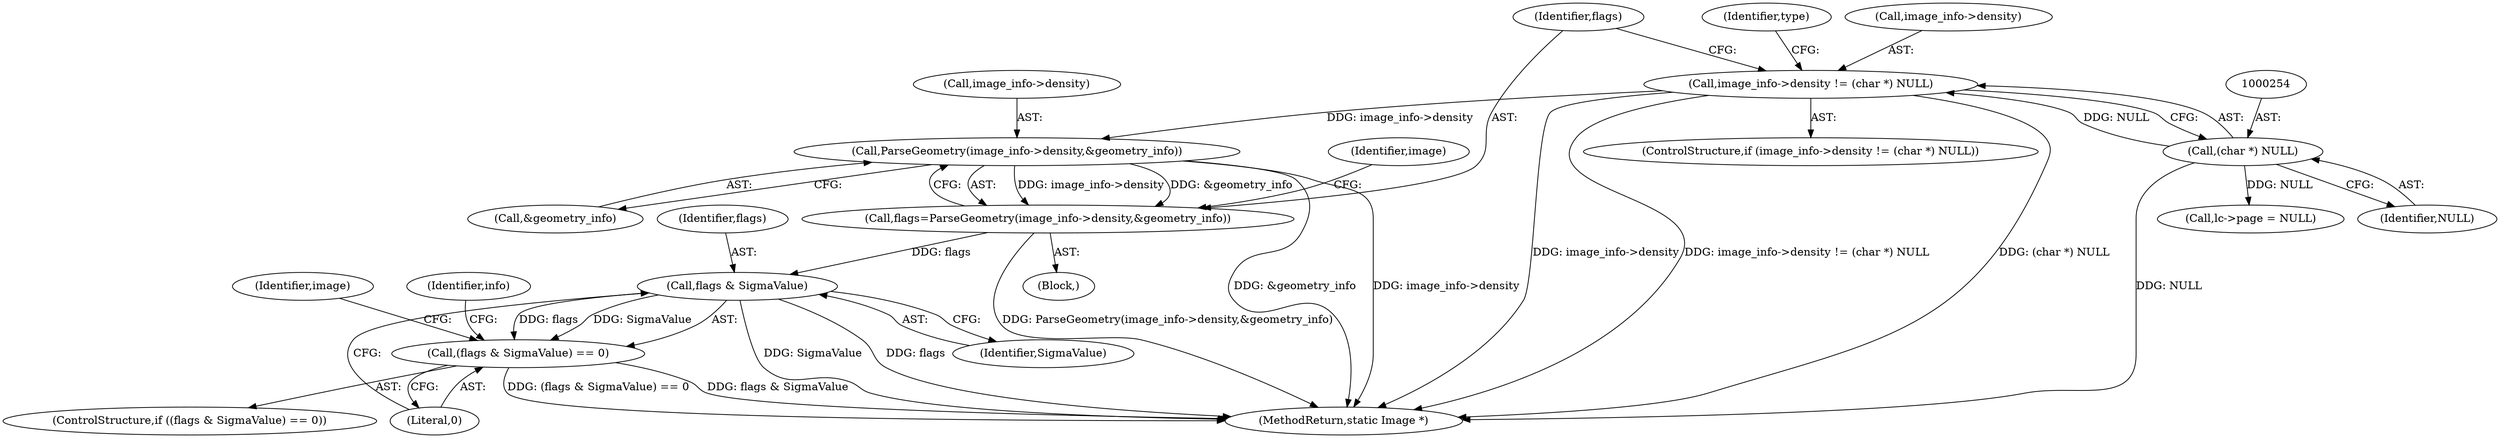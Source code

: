 digraph "0_ImageMagick_f6e9d0d9955e85bdd7540b251cd50d598dacc5e6_11@pointer" {
"1000249" [label="(Call,image_info->density != (char *) NULL)"];
"1000253" [label="(Call,(char *) NULL)"];
"1000261" [label="(Call,ParseGeometry(image_info->density,&geometry_info))"];
"1000259" [label="(Call,flags=ParseGeometry(image_info->density,&geometry_info))"];
"1000283" [label="(Call,flags & SigmaValue)"];
"1000282" [label="(Call,(flags & SigmaValue) == 0)"];
"1000260" [label="(Identifier,flags)"];
"1000259" [label="(Call,flags=ParseGeometry(image_info->density,&geometry_info))"];
"1000265" [label="(Call,&geometry_info)"];
"1000256" [label="(Block,)"];
"1000249" [label="(Call,image_info->density != (char *) NULL)"];
"1000262" [label="(Call,image_info->density)"];
"1000342" [label="(Identifier,type)"];
"1000248" [label="(ControlStructure,if (image_info->density != (char *) NULL))"];
"1000501" [label="(Call,lc->page = NULL)"];
"1000284" [label="(Identifier,flags)"];
"1000281" [label="(ControlStructure,if ((flags & SigmaValue) == 0))"];
"1000269" [label="(Identifier,image)"];
"1000255" [label="(Identifier,NULL)"];
"1000296" [label="(Identifier,info)"];
"1000516" [label="(MethodReturn,static Image *)"];
"1000261" [label="(Call,ParseGeometry(image_info->density,&geometry_info))"];
"1000286" [label="(Literal,0)"];
"1000250" [label="(Call,image_info->density)"];
"1000253" [label="(Call,(char *) NULL)"];
"1000285" [label="(Identifier,SigmaValue)"];
"1000282" [label="(Call,(flags & SigmaValue) == 0)"];
"1000283" [label="(Call,flags & SigmaValue)"];
"1000289" [label="(Identifier,image)"];
"1000249" -> "1000248"  [label="AST: "];
"1000249" -> "1000253"  [label="CFG: "];
"1000250" -> "1000249"  [label="AST: "];
"1000253" -> "1000249"  [label="AST: "];
"1000260" -> "1000249"  [label="CFG: "];
"1000342" -> "1000249"  [label="CFG: "];
"1000249" -> "1000516"  [label="DDG: (char *) NULL"];
"1000249" -> "1000516"  [label="DDG: image_info->density"];
"1000249" -> "1000516"  [label="DDG: image_info->density != (char *) NULL"];
"1000253" -> "1000249"  [label="DDG: NULL"];
"1000249" -> "1000261"  [label="DDG: image_info->density"];
"1000253" -> "1000255"  [label="CFG: "];
"1000254" -> "1000253"  [label="AST: "];
"1000255" -> "1000253"  [label="AST: "];
"1000253" -> "1000516"  [label="DDG: NULL"];
"1000253" -> "1000501"  [label="DDG: NULL"];
"1000261" -> "1000259"  [label="AST: "];
"1000261" -> "1000265"  [label="CFG: "];
"1000262" -> "1000261"  [label="AST: "];
"1000265" -> "1000261"  [label="AST: "];
"1000259" -> "1000261"  [label="CFG: "];
"1000261" -> "1000516"  [label="DDG: &geometry_info"];
"1000261" -> "1000516"  [label="DDG: image_info->density"];
"1000261" -> "1000259"  [label="DDG: image_info->density"];
"1000261" -> "1000259"  [label="DDG: &geometry_info"];
"1000259" -> "1000256"  [label="AST: "];
"1000260" -> "1000259"  [label="AST: "];
"1000269" -> "1000259"  [label="CFG: "];
"1000259" -> "1000516"  [label="DDG: ParseGeometry(image_info->density,&geometry_info)"];
"1000259" -> "1000283"  [label="DDG: flags"];
"1000283" -> "1000282"  [label="AST: "];
"1000283" -> "1000285"  [label="CFG: "];
"1000284" -> "1000283"  [label="AST: "];
"1000285" -> "1000283"  [label="AST: "];
"1000286" -> "1000283"  [label="CFG: "];
"1000283" -> "1000516"  [label="DDG: SigmaValue"];
"1000283" -> "1000516"  [label="DDG: flags"];
"1000283" -> "1000282"  [label="DDG: flags"];
"1000283" -> "1000282"  [label="DDG: SigmaValue"];
"1000282" -> "1000281"  [label="AST: "];
"1000282" -> "1000286"  [label="CFG: "];
"1000286" -> "1000282"  [label="AST: "];
"1000289" -> "1000282"  [label="CFG: "];
"1000296" -> "1000282"  [label="CFG: "];
"1000282" -> "1000516"  [label="DDG: (flags & SigmaValue) == 0"];
"1000282" -> "1000516"  [label="DDG: flags & SigmaValue"];
}
